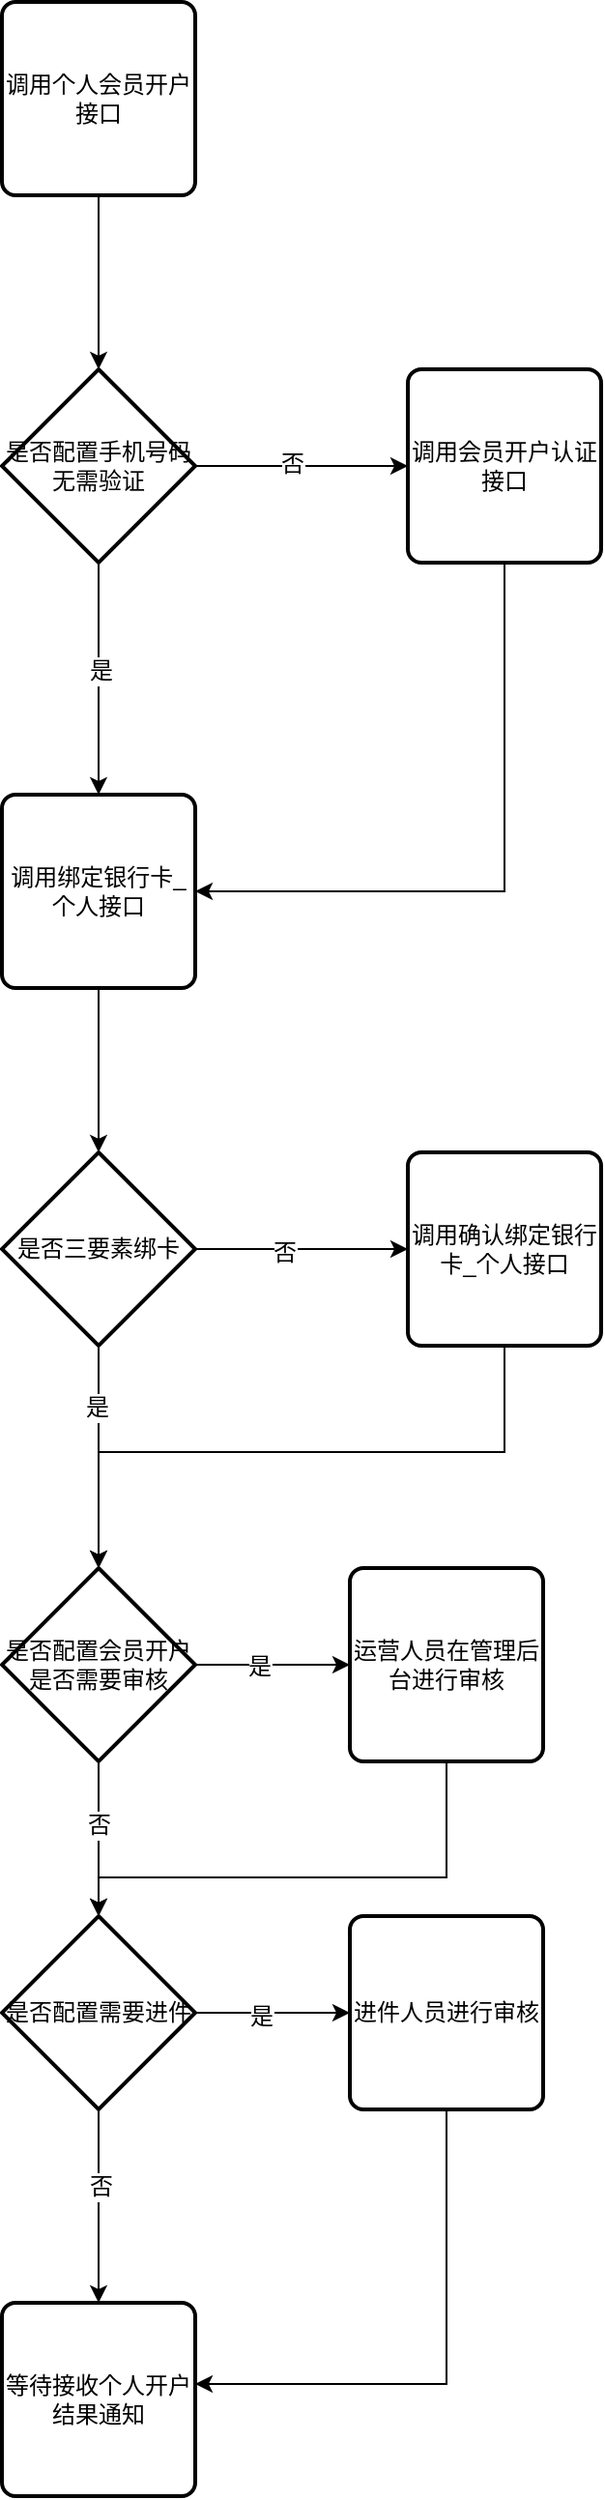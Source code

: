 <mxfile version="12.1.8" type="github" pages="3">
  <diagram id="_RE_5iFHfkcYcvLPGnha" name="个人会员">
    <mxGraphModel dx="1172" dy="600" grid="1" gridSize="10" guides="1" tooltips="1" connect="1" arrows="1" fold="1" page="1" pageScale="1" pageWidth="827" pageHeight="1169" math="0" shadow="0">
      <root>
        <mxCell id="0"/>
        <mxCell id="1" parent="0"/>
        <mxCell id="LwwBDkgkIhJa3WMhhJVJ-3" style="edgeStyle=orthogonalEdgeStyle;rounded=0;orthogonalLoop=1;jettySize=auto;html=1;entryX=0.5;entryY=0;entryDx=0;entryDy=0;entryPerimeter=0;" parent="1" source="LwwBDkgkIhJa3WMhhJVJ-1" target="LwwBDkgkIhJa3WMhhJVJ-2" edge="1">
          <mxGeometry relative="1" as="geometry"/>
        </mxCell>
        <mxCell id="LwwBDkgkIhJa3WMhhJVJ-1" value="调用个人会员开户接口" style="rounded=1;whiteSpace=wrap;html=1;absoluteArcSize=1;arcSize=14;strokeWidth=2;" parent="1" vertex="1">
          <mxGeometry x="260" y="40" width="100" height="100" as="geometry"/>
        </mxCell>
        <mxCell id="LwwBDkgkIhJa3WMhhJVJ-5" style="edgeStyle=orthogonalEdgeStyle;rounded=0;orthogonalLoop=1;jettySize=auto;html=1;entryX=0;entryY=0.5;entryDx=0;entryDy=0;" parent="1" source="LwwBDkgkIhJa3WMhhJVJ-2" target="LwwBDkgkIhJa3WMhhJVJ-4" edge="1">
          <mxGeometry relative="1" as="geometry"/>
        </mxCell>
        <mxCell id="LwwBDkgkIhJa3WMhhJVJ-23" value="否" style="text;html=1;resizable=0;points=[];align=center;verticalAlign=middle;labelBackgroundColor=#ffffff;" parent="LwwBDkgkIhJa3WMhhJVJ-5" vertex="1" connectable="0">
          <mxGeometry x="-0.091" y="1" relative="1" as="geometry">
            <mxPoint as="offset"/>
          </mxGeometry>
        </mxCell>
        <mxCell id="LwwBDkgkIhJa3WMhhJVJ-7" style="edgeStyle=orthogonalEdgeStyle;rounded=0;orthogonalLoop=1;jettySize=auto;html=1;" parent="1" source="LwwBDkgkIhJa3WMhhJVJ-2" target="LwwBDkgkIhJa3WMhhJVJ-6" edge="1">
          <mxGeometry relative="1" as="geometry"/>
        </mxCell>
        <mxCell id="LwwBDkgkIhJa3WMhhJVJ-24" value="是" style="text;html=1;resizable=0;points=[];align=center;verticalAlign=middle;labelBackgroundColor=#ffffff;" parent="LwwBDkgkIhJa3WMhhJVJ-7" vertex="1" connectable="0">
          <mxGeometry x="-0.067" y="1" relative="1" as="geometry">
            <mxPoint as="offset"/>
          </mxGeometry>
        </mxCell>
        <mxCell id="LwwBDkgkIhJa3WMhhJVJ-2" value="是否配置手机号码无需验证" style="strokeWidth=2;html=1;shape=mxgraph.flowchart.decision;whiteSpace=wrap;" parent="1" vertex="1">
          <mxGeometry x="260" y="230" width="100" height="100" as="geometry"/>
        </mxCell>
        <mxCell id="LwwBDkgkIhJa3WMhhJVJ-11" style="edgeStyle=orthogonalEdgeStyle;rounded=0;orthogonalLoop=1;jettySize=auto;html=1;entryX=1;entryY=0.5;entryDx=0;entryDy=0;" parent="1" source="LwwBDkgkIhJa3WMhhJVJ-4" target="LwwBDkgkIhJa3WMhhJVJ-6" edge="1">
          <mxGeometry relative="1" as="geometry">
            <Array as="points">
              <mxPoint x="520" y="500"/>
            </Array>
          </mxGeometry>
        </mxCell>
        <mxCell id="LwwBDkgkIhJa3WMhhJVJ-4" value="调用会员开户认证接口" style="rounded=1;whiteSpace=wrap;html=1;absoluteArcSize=1;arcSize=14;strokeWidth=2;" parent="1" vertex="1">
          <mxGeometry x="470" y="230" width="100" height="100" as="geometry"/>
        </mxCell>
        <mxCell id="iAgpnSeQ38nsZxshlyUb-2" style="edgeStyle=orthogonalEdgeStyle;rounded=0;orthogonalLoop=1;jettySize=auto;html=1;entryX=0.5;entryY=0;entryDx=0;entryDy=0;entryPerimeter=0;" edge="1" parent="1" source="LwwBDkgkIhJa3WMhhJVJ-6" target="iAgpnSeQ38nsZxshlyUb-1">
          <mxGeometry relative="1" as="geometry"/>
        </mxCell>
        <mxCell id="LwwBDkgkIhJa3WMhhJVJ-6" value="调用绑定银行卡_个人接口" style="rounded=1;whiteSpace=wrap;html=1;absoluteArcSize=1;arcSize=14;strokeWidth=2;" parent="1" vertex="1">
          <mxGeometry x="260" y="450" width="100" height="100" as="geometry"/>
        </mxCell>
        <mxCell id="LwwBDkgkIhJa3WMhhJVJ-12" style="edgeStyle=orthogonalEdgeStyle;rounded=0;orthogonalLoop=1;jettySize=auto;html=1;" parent="1" source="LwwBDkgkIhJa3WMhhJVJ-8" target="LwwBDkgkIhJa3WMhhJVJ-10" edge="1">
          <mxGeometry relative="1" as="geometry">
            <Array as="points">
              <mxPoint x="520" y="790"/>
              <mxPoint x="310" y="790"/>
            </Array>
          </mxGeometry>
        </mxCell>
        <mxCell id="LwwBDkgkIhJa3WMhhJVJ-8" value="调用确认绑定银行卡_个人接口" style="rounded=1;whiteSpace=wrap;html=1;absoluteArcSize=1;arcSize=14;strokeWidth=2;" parent="1" vertex="1">
          <mxGeometry x="470" y="635" width="100" height="100" as="geometry"/>
        </mxCell>
        <mxCell id="LwwBDkgkIhJa3WMhhJVJ-14" value="" style="edgeStyle=orthogonalEdgeStyle;rounded=0;orthogonalLoop=1;jettySize=auto;html=1;" parent="1" source="LwwBDkgkIhJa3WMhhJVJ-10" edge="1">
          <mxGeometry relative="1" as="geometry">
            <mxPoint x="440" y="900" as="targetPoint"/>
          </mxGeometry>
        </mxCell>
        <mxCell id="LwwBDkgkIhJa3WMhhJVJ-16" value="是" style="text;html=1;resizable=0;points=[];align=center;verticalAlign=middle;labelBackgroundColor=#ffffff;" parent="LwwBDkgkIhJa3WMhhJVJ-14" vertex="1" connectable="0">
          <mxGeometry x="-0.175" y="-1" relative="1" as="geometry">
            <mxPoint as="offset"/>
          </mxGeometry>
        </mxCell>
        <mxCell id="Qdpe9cmsCWd7SJbPGSpJ-2" value="" style="edgeStyle=orthogonalEdgeStyle;rounded=0;orthogonalLoop=1;jettySize=auto;html=1;" edge="1" parent="1" source="LwwBDkgkIhJa3WMhhJVJ-10" target="Qdpe9cmsCWd7SJbPGSpJ-1">
          <mxGeometry relative="1" as="geometry"/>
        </mxCell>
        <mxCell id="Qdpe9cmsCWd7SJbPGSpJ-6" value="否" style="text;html=1;resizable=0;points=[];align=center;verticalAlign=middle;labelBackgroundColor=#ffffff;" vertex="1" connectable="0" parent="Qdpe9cmsCWd7SJbPGSpJ-2">
          <mxGeometry x="-0.175" relative="1" as="geometry">
            <mxPoint as="offset"/>
          </mxGeometry>
        </mxCell>
        <mxCell id="LwwBDkgkIhJa3WMhhJVJ-10" value="是否配置会员开户是否需要审核" style="strokeWidth=2;html=1;shape=mxgraph.flowchart.decision;whiteSpace=wrap;" parent="1" vertex="1">
          <mxGeometry x="260" y="850" width="100" height="100" as="geometry"/>
        </mxCell>
        <mxCell id="Qdpe9cmsCWd7SJbPGSpJ-4" style="edgeStyle=orthogonalEdgeStyle;rounded=0;orthogonalLoop=1;jettySize=auto;html=1;" edge="1" parent="1" source="Qdpe9cmsCWd7SJbPGSpJ-1" target="Qdpe9cmsCWd7SJbPGSpJ-3">
          <mxGeometry relative="1" as="geometry"/>
        </mxCell>
        <mxCell id="Qdpe9cmsCWd7SJbPGSpJ-5" value="是" style="text;html=1;resizable=0;points=[];align=center;verticalAlign=middle;labelBackgroundColor=#ffffff;" vertex="1" connectable="0" parent="Qdpe9cmsCWd7SJbPGSpJ-4">
          <mxGeometry x="-0.15" y="-2" relative="1" as="geometry">
            <mxPoint as="offset"/>
          </mxGeometry>
        </mxCell>
        <mxCell id="Qdpe9cmsCWd7SJbPGSpJ-8" style="edgeStyle=orthogonalEdgeStyle;rounded=0;orthogonalLoop=1;jettySize=auto;html=1;entryX=0.5;entryY=0;entryDx=0;entryDy=0;" edge="1" parent="1" source="Qdpe9cmsCWd7SJbPGSpJ-1" target="LwwBDkgkIhJa3WMhhJVJ-19">
          <mxGeometry relative="1" as="geometry"/>
        </mxCell>
        <mxCell id="Qdpe9cmsCWd7SJbPGSpJ-9" value="否" style="text;html=1;resizable=0;points=[];align=center;verticalAlign=middle;labelBackgroundColor=#ffffff;" vertex="1" connectable="0" parent="Qdpe9cmsCWd7SJbPGSpJ-8">
          <mxGeometry x="-0.2" y="1" relative="1" as="geometry">
            <mxPoint as="offset"/>
          </mxGeometry>
        </mxCell>
        <mxCell id="Qdpe9cmsCWd7SJbPGSpJ-1" value="是否配置需要进件" style="strokeWidth=2;html=1;shape=mxgraph.flowchart.decision;whiteSpace=wrap;" vertex="1" parent="1">
          <mxGeometry x="260" y="1030" width="100" height="100" as="geometry"/>
        </mxCell>
        <mxCell id="Qdpe9cmsCWd7SJbPGSpJ-7" style="edgeStyle=orthogonalEdgeStyle;rounded=0;orthogonalLoop=1;jettySize=auto;html=1;entryX=0.5;entryY=0;entryDx=0;entryDy=0;entryPerimeter=0;" edge="1" parent="1" source="LwwBDkgkIhJa3WMhhJVJ-15" target="Qdpe9cmsCWd7SJbPGSpJ-1">
          <mxGeometry relative="1" as="geometry">
            <Array as="points">
              <mxPoint x="490" y="1010"/>
              <mxPoint x="310" y="1010"/>
            </Array>
          </mxGeometry>
        </mxCell>
        <mxCell id="LwwBDkgkIhJa3WMhhJVJ-15" value="运营人员在管理后台进行审核" style="rounded=1;whiteSpace=wrap;html=1;absoluteArcSize=1;arcSize=14;strokeWidth=2;" parent="1" vertex="1">
          <mxGeometry x="440" y="850" width="100" height="100" as="geometry"/>
        </mxCell>
        <mxCell id="LwwBDkgkIhJa3WMhhJVJ-19" value="等待接收个人开户结果通知" style="rounded=1;whiteSpace=wrap;html=1;absoluteArcSize=1;arcSize=14;strokeWidth=2;" parent="1" vertex="1">
          <mxGeometry x="260" y="1230" width="100" height="100" as="geometry"/>
        </mxCell>
        <mxCell id="Qdpe9cmsCWd7SJbPGSpJ-10" style="edgeStyle=orthogonalEdgeStyle;rounded=0;orthogonalLoop=1;jettySize=auto;html=1;entryX=1;entryY=0.42;entryDx=0;entryDy=0;entryPerimeter=0;" edge="1" parent="1" source="Qdpe9cmsCWd7SJbPGSpJ-3" target="LwwBDkgkIhJa3WMhhJVJ-19">
          <mxGeometry relative="1" as="geometry">
            <Array as="points">
              <mxPoint x="490" y="1272"/>
            </Array>
          </mxGeometry>
        </mxCell>
        <mxCell id="Qdpe9cmsCWd7SJbPGSpJ-3" value="进件人员进行审核" style="rounded=1;whiteSpace=wrap;html=1;absoluteArcSize=1;arcSize=14;strokeWidth=2;" vertex="1" parent="1">
          <mxGeometry x="440" y="1030" width="100" height="100" as="geometry"/>
        </mxCell>
        <mxCell id="iAgpnSeQ38nsZxshlyUb-3" style="edgeStyle=orthogonalEdgeStyle;rounded=0;orthogonalLoop=1;jettySize=auto;html=1;entryX=0;entryY=0.5;entryDx=0;entryDy=0;" edge="1" parent="1" source="iAgpnSeQ38nsZxshlyUb-1" target="LwwBDkgkIhJa3WMhhJVJ-8">
          <mxGeometry relative="1" as="geometry"/>
        </mxCell>
        <mxCell id="iAgpnSeQ38nsZxshlyUb-4" value="否" style="text;html=1;resizable=0;points=[];align=center;verticalAlign=middle;labelBackgroundColor=#ffffff;" vertex="1" connectable="0" parent="iAgpnSeQ38nsZxshlyUb-3">
          <mxGeometry x="-0.164" y="-2" relative="1" as="geometry">
            <mxPoint as="offset"/>
          </mxGeometry>
        </mxCell>
        <mxCell id="iAgpnSeQ38nsZxshlyUb-5" style="edgeStyle=orthogonalEdgeStyle;rounded=0;orthogonalLoop=1;jettySize=auto;html=1;entryX=0.5;entryY=0;entryDx=0;entryDy=0;entryPerimeter=0;" edge="1" parent="1" source="iAgpnSeQ38nsZxshlyUb-1" target="LwwBDkgkIhJa3WMhhJVJ-10">
          <mxGeometry relative="1" as="geometry"/>
        </mxCell>
        <mxCell id="iAgpnSeQ38nsZxshlyUb-6" value="是" style="text;html=1;resizable=0;points=[];align=center;verticalAlign=middle;labelBackgroundColor=#ffffff;" vertex="1" connectable="0" parent="iAgpnSeQ38nsZxshlyUb-5">
          <mxGeometry x="-0.444" y="-1" relative="1" as="geometry">
            <mxPoint as="offset"/>
          </mxGeometry>
        </mxCell>
        <mxCell id="iAgpnSeQ38nsZxshlyUb-1" value="是否三要素绑卡" style="strokeWidth=2;html=1;shape=mxgraph.flowchart.decision;whiteSpace=wrap;" vertex="1" parent="1">
          <mxGeometry x="260" y="635" width="100" height="100" as="geometry"/>
        </mxCell>
      </root>
    </mxGraphModel>
  </diagram>
  <diagram id="afDi7HYOYn75Juvx1Z-a" name="企业会员">
    <mxGraphModel dx="1172" dy="1769" grid="1" gridSize="10" guides="1" tooltips="1" connect="1" arrows="1" fold="1" page="1" pageScale="1" pageWidth="827" pageHeight="1169" math="0" shadow="0">
      <root>
        <mxCell id="NxBSOYPzbR3oFhZ4Jm8O-0"/>
        <mxCell id="NxBSOYPzbR3oFhZ4Jm8O-1" parent="NxBSOYPzbR3oFhZ4Jm8O-0"/>
        <mxCell id="NxBSOYPzbR3oFhZ4Jm8O-2" style="edgeStyle=orthogonalEdgeStyle;rounded=0;orthogonalLoop=1;jettySize=auto;html=1;entryX=0.5;entryY=0;entryDx=0;entryDy=0;entryPerimeter=0;" parent="NxBSOYPzbR3oFhZ4Jm8O-1" source="NxBSOYPzbR3oFhZ4Jm8O-3" target="NxBSOYPzbR3oFhZ4Jm8O-8" edge="1">
          <mxGeometry relative="1" as="geometry"/>
        </mxCell>
        <mxCell id="NxBSOYPzbR3oFhZ4Jm8O-3" value="调用企业会员开户接口" style="rounded=1;whiteSpace=wrap;html=1;absoluteArcSize=1;arcSize=14;strokeWidth=2;" parent="NxBSOYPzbR3oFhZ4Jm8O-1" vertex="1">
          <mxGeometry x="300" y="-100" width="100" height="100" as="geometry"/>
        </mxCell>
        <mxCell id="NxBSOYPzbR3oFhZ4Jm8O-4" style="edgeStyle=orthogonalEdgeStyle;rounded=0;orthogonalLoop=1;jettySize=auto;html=1;entryX=0;entryY=0.5;entryDx=0;entryDy=0;" parent="NxBSOYPzbR3oFhZ4Jm8O-1" source="NxBSOYPzbR3oFhZ4Jm8O-8" target="NxBSOYPzbR3oFhZ4Jm8O-10" edge="1">
          <mxGeometry relative="1" as="geometry"/>
        </mxCell>
        <mxCell id="NxBSOYPzbR3oFhZ4Jm8O-5" value="否" style="text;html=1;resizable=0;points=[];align=center;verticalAlign=middle;labelBackgroundColor=#ffffff;" parent="NxBSOYPzbR3oFhZ4Jm8O-4" vertex="1" connectable="0">
          <mxGeometry x="-0.091" y="1" relative="1" as="geometry">
            <mxPoint as="offset"/>
          </mxGeometry>
        </mxCell>
        <mxCell id="NxBSOYPzbR3oFhZ4Jm8O-25" value="" style="edgeStyle=orthogonalEdgeStyle;rounded=0;orthogonalLoop=1;jettySize=auto;html=1;" parent="NxBSOYPzbR3oFhZ4Jm8O-1" source="NxBSOYPzbR3oFhZ4Jm8O-8" target="NxBSOYPzbR3oFhZ4Jm8O-24" edge="1">
          <mxGeometry relative="1" as="geometry"/>
        </mxCell>
        <mxCell id="NxBSOYPzbR3oFhZ4Jm8O-27" value="是" style="text;html=1;resizable=0;points=[];align=center;verticalAlign=middle;labelBackgroundColor=#ffffff;" parent="NxBSOYPzbR3oFhZ4Jm8O-25" vertex="1" connectable="0">
          <mxGeometry x="-0.25" y="1" relative="1" as="geometry">
            <mxPoint as="offset"/>
          </mxGeometry>
        </mxCell>
        <mxCell id="NxBSOYPzbR3oFhZ4Jm8O-8" value="是否配置手机号码无需验证" style="strokeWidth=2;html=1;shape=mxgraph.flowchart.decision;whiteSpace=wrap;" parent="NxBSOYPzbR3oFhZ4Jm8O-1" vertex="1">
          <mxGeometry x="300" y="90" width="100" height="100" as="geometry"/>
        </mxCell>
        <mxCell id="NxBSOYPzbR3oFhZ4Jm8O-26" style="edgeStyle=orthogonalEdgeStyle;rounded=0;orthogonalLoop=1;jettySize=auto;html=1;" parent="NxBSOYPzbR3oFhZ4Jm8O-1" source="NxBSOYPzbR3oFhZ4Jm8O-24" target="NxBSOYPzbR3oFhZ4Jm8O-12" edge="1">
          <mxGeometry relative="1" as="geometry"/>
        </mxCell>
        <mxCell id="NxBSOYPzbR3oFhZ4Jm8O-31" value="否" style="text;html=1;resizable=0;points=[];align=center;verticalAlign=middle;labelBackgroundColor=#ffffff;" parent="NxBSOYPzbR3oFhZ4Jm8O-26" vertex="1" connectable="0">
          <mxGeometry x="-0.04" y="1" relative="1" as="geometry">
            <mxPoint as="offset"/>
          </mxGeometry>
        </mxCell>
        <mxCell id="NxBSOYPzbR3oFhZ4Jm8O-29" style="edgeStyle=orthogonalEdgeStyle;rounded=0;orthogonalLoop=1;jettySize=auto;html=1;entryX=0;entryY=0.5;entryDx=0;entryDy=0;" parent="NxBSOYPzbR3oFhZ4Jm8O-1" source="NxBSOYPzbR3oFhZ4Jm8O-24" target="NxBSOYPzbR3oFhZ4Jm8O-28" edge="1">
          <mxGeometry relative="1" as="geometry"/>
        </mxCell>
        <mxCell id="NxBSOYPzbR3oFhZ4Jm8O-30" value="是" style="text;html=1;resizable=0;points=[];align=center;verticalAlign=middle;labelBackgroundColor=#ffffff;" parent="NxBSOYPzbR3oFhZ4Jm8O-29" vertex="1" connectable="0">
          <mxGeometry x="-0.02" y="1" relative="1" as="geometry">
            <mxPoint as="offset"/>
          </mxGeometry>
        </mxCell>
        <mxCell id="NxBSOYPzbR3oFhZ4Jm8O-24" value="是否是对公绑卡" style="strokeWidth=2;html=1;shape=mxgraph.flowchart.decision;whiteSpace=wrap;" parent="NxBSOYPzbR3oFhZ4Jm8O-1" vertex="1">
          <mxGeometry x="300" y="270" width="100" height="100" as="geometry"/>
        </mxCell>
        <mxCell id="NxBSOYPzbR3oFhZ4Jm8O-9" style="edgeStyle=orthogonalEdgeStyle;rounded=0;orthogonalLoop=1;jettySize=auto;html=1;" parent="NxBSOYPzbR3oFhZ4Jm8O-1" source="NxBSOYPzbR3oFhZ4Jm8O-10" edge="1">
          <mxGeometry relative="1" as="geometry">
            <Array as="points">
              <mxPoint x="560" y="250"/>
              <mxPoint x="350" y="250"/>
            </Array>
            <mxPoint x="350" y="250" as="targetPoint"/>
          </mxGeometry>
        </mxCell>
        <mxCell id="NxBSOYPzbR3oFhZ4Jm8O-10" value="调用会员开户认证接口" style="rounded=1;whiteSpace=wrap;html=1;absoluteArcSize=1;arcSize=14;strokeWidth=2;" parent="NxBSOYPzbR3oFhZ4Jm8O-1" vertex="1">
          <mxGeometry x="510" y="90" width="100" height="100" as="geometry"/>
        </mxCell>
        <mxCell id="NxBSOYPzbR3oFhZ4Jm8O-11" style="edgeStyle=orthogonalEdgeStyle;rounded=0;orthogonalLoop=1;jettySize=auto;html=1;entryX=0.5;entryY=0;entryDx=0;entryDy=0;" parent="NxBSOYPzbR3oFhZ4Jm8O-1" source="NxBSOYPzbR3oFhZ4Jm8O-12" target="NxBSOYPzbR3oFhZ4Jm8O-14" edge="1">
          <mxGeometry relative="1" as="geometry"/>
        </mxCell>
        <mxCell id="NxBSOYPzbR3oFhZ4Jm8O-12" value="调用绑定银行卡_个人接口" style="rounded=1;whiteSpace=wrap;html=1;absoluteArcSize=1;arcSize=14;strokeWidth=2;" parent="NxBSOYPzbR3oFhZ4Jm8O-1" vertex="1">
          <mxGeometry x="100" y="270" width="100" height="100" as="geometry"/>
        </mxCell>
        <mxCell id="NxBSOYPzbR3oFhZ4Jm8O-13" style="edgeStyle=orthogonalEdgeStyle;rounded=0;orthogonalLoop=1;jettySize=auto;html=1;" parent="NxBSOYPzbR3oFhZ4Jm8O-1" source="NxBSOYPzbR3oFhZ4Jm8O-14" target="NxBSOYPzbR3oFhZ4Jm8O-19" edge="1">
          <mxGeometry relative="1" as="geometry"/>
        </mxCell>
        <mxCell id="NxBSOYPzbR3oFhZ4Jm8O-14" value="调用确认绑定银行卡_个人接口" style="rounded=1;whiteSpace=wrap;html=1;absoluteArcSize=1;arcSize=14;strokeWidth=2;" parent="NxBSOYPzbR3oFhZ4Jm8O-1" vertex="1">
          <mxGeometry x="100" y="490" width="100" height="100" as="geometry"/>
        </mxCell>
        <mxCell id="NxBSOYPzbR3oFhZ4Jm8O-15" value="" style="edgeStyle=orthogonalEdgeStyle;rounded=0;orthogonalLoop=1;jettySize=auto;html=1;" parent="NxBSOYPzbR3oFhZ4Jm8O-1" source="NxBSOYPzbR3oFhZ4Jm8O-19" edge="1">
          <mxGeometry relative="1" as="geometry">
            <mxPoint x="470" y="650" as="targetPoint"/>
          </mxGeometry>
        </mxCell>
        <mxCell id="NxBSOYPzbR3oFhZ4Jm8O-16" value="是" style="text;html=1;resizable=0;points=[];align=center;verticalAlign=middle;labelBackgroundColor=#ffffff;" parent="NxBSOYPzbR3oFhZ4Jm8O-15" vertex="1" connectable="0">
          <mxGeometry x="-0.175" y="-1" relative="1" as="geometry">
            <mxPoint as="offset"/>
          </mxGeometry>
        </mxCell>
        <mxCell id="NxBSOYPzbR3oFhZ4Jm8O-17" style="edgeStyle=orthogonalEdgeStyle;rounded=0;orthogonalLoop=1;jettySize=auto;html=1;" parent="NxBSOYPzbR3oFhZ4Jm8O-1" source="NxBSOYPzbR3oFhZ4Jm8O-19" target="NxBSOYPzbR3oFhZ4Jm8O-22" edge="1">
          <mxGeometry relative="1" as="geometry"/>
        </mxCell>
        <mxCell id="NxBSOYPzbR3oFhZ4Jm8O-18" value="否" style="text;html=1;resizable=0;points=[];align=center;verticalAlign=middle;labelBackgroundColor=#ffffff;" parent="NxBSOYPzbR3oFhZ4Jm8O-17" vertex="1" connectable="0">
          <mxGeometry x="-0.151" y="1" relative="1" as="geometry">
            <mxPoint as="offset"/>
          </mxGeometry>
        </mxCell>
        <mxCell id="NxBSOYPzbR3oFhZ4Jm8O-19" value="是否配置会员开户是否需要审核" style="strokeWidth=2;html=1;shape=mxgraph.flowchart.decision;whiteSpace=wrap;" parent="NxBSOYPzbR3oFhZ4Jm8O-1" vertex="1">
          <mxGeometry x="290" y="600" width="100" height="100" as="geometry"/>
        </mxCell>
        <mxCell id="NxBSOYPzbR3oFhZ4Jm8O-20" style="edgeStyle=orthogonalEdgeStyle;rounded=0;orthogonalLoop=1;jettySize=auto;html=1;entryX=1;entryY=0.5;entryDx=0;entryDy=0;" parent="NxBSOYPzbR3oFhZ4Jm8O-1" source="NxBSOYPzbR3oFhZ4Jm8O-21" target="NxBSOYPzbR3oFhZ4Jm8O-22" edge="1">
          <mxGeometry relative="1" as="geometry">
            <Array as="points">
              <mxPoint x="520" y="849"/>
            </Array>
          </mxGeometry>
        </mxCell>
        <mxCell id="NxBSOYPzbR3oFhZ4Jm8O-21" value="运营人员在管理后台进行审核" style="rounded=1;whiteSpace=wrap;html=1;absoluteArcSize=1;arcSize=14;strokeWidth=2;" parent="NxBSOYPzbR3oFhZ4Jm8O-1" vertex="1">
          <mxGeometry x="470" y="600" width="100" height="100" as="geometry"/>
        </mxCell>
        <mxCell id="NxBSOYPzbR3oFhZ4Jm8O-22" value="等待接收企业开户结果通知" style="rounded=1;whiteSpace=wrap;html=1;absoluteArcSize=1;arcSize=14;strokeWidth=2;" parent="NxBSOYPzbR3oFhZ4Jm8O-1" vertex="1">
          <mxGeometry x="290" y="799" width="100" height="100" as="geometry"/>
        </mxCell>
        <mxCell id="NxBSOYPzbR3oFhZ4Jm8O-33" value="" style="edgeStyle=orthogonalEdgeStyle;rounded=0;orthogonalLoop=1;jettySize=auto;html=1;entryX=0.5;entryY=0;entryDx=0;entryDy=0;entryPerimeter=0;" parent="NxBSOYPzbR3oFhZ4Jm8O-1" source="NxBSOYPzbR3oFhZ4Jm8O-28" target="NxBSOYPzbR3oFhZ4Jm8O-19" edge="1">
          <mxGeometry relative="1" as="geometry">
            <mxPoint x="550" y="450" as="targetPoint"/>
            <Array as="points">
              <mxPoint x="550" y="540"/>
              <mxPoint x="340" y="540"/>
            </Array>
          </mxGeometry>
        </mxCell>
        <mxCell id="NxBSOYPzbR3oFhZ4Jm8O-28" value="调用首笔支付认证_企业接口" style="rounded=1;whiteSpace=wrap;html=1;absoluteArcSize=1;arcSize=14;strokeWidth=2;" parent="NxBSOYPzbR3oFhZ4Jm8O-1" vertex="1">
          <mxGeometry x="500" y="270" width="100" height="100" as="geometry"/>
        </mxCell>
      </root>
    </mxGraphModel>
  </diagram>
  <diagram id="jgGajqSOHff6ggjkDKV2" name="个体工商户">
    <mxGraphModel dx="1172" dy="600" grid="1" gridSize="10" guides="1" tooltips="1" connect="1" arrows="1" fold="1" page="1" pageScale="1" pageWidth="827" pageHeight="1169" math="0" shadow="0">
      <root>
        <mxCell id="SpXOcvaZbP8VH0NsQFtL-0"/>
        <mxCell id="SpXOcvaZbP8VH0NsQFtL-1" parent="SpXOcvaZbP8VH0NsQFtL-0"/>
        <mxCell id="SpXOcvaZbP8VH0NsQFtL-2" style="edgeStyle=orthogonalEdgeStyle;rounded=0;orthogonalLoop=1;jettySize=auto;html=1;entryX=0.5;entryY=0;entryDx=0;entryDy=0;entryPerimeter=0;" edge="1" parent="SpXOcvaZbP8VH0NsQFtL-1" source="SpXOcvaZbP8VH0NsQFtL-3" target="SpXOcvaZbP8VH0NsQFtL-8">
          <mxGeometry relative="1" as="geometry"/>
        </mxCell>
        <mxCell id="SpXOcvaZbP8VH0NsQFtL-3" value="调用个体工商户会员开户接口" style="rounded=1;whiteSpace=wrap;html=1;absoluteArcSize=1;arcSize=14;strokeWidth=2;" vertex="1" parent="SpXOcvaZbP8VH0NsQFtL-1">
          <mxGeometry x="345" y="20" width="100" height="100" as="geometry"/>
        </mxCell>
        <mxCell id="SpXOcvaZbP8VH0NsQFtL-4" style="edgeStyle=orthogonalEdgeStyle;rounded=0;orthogonalLoop=1;jettySize=auto;html=1;entryX=0;entryY=0.5;entryDx=0;entryDy=0;" edge="1" parent="SpXOcvaZbP8VH0NsQFtL-1" source="SpXOcvaZbP8VH0NsQFtL-8" target="SpXOcvaZbP8VH0NsQFtL-15">
          <mxGeometry relative="1" as="geometry"/>
        </mxCell>
        <mxCell id="SpXOcvaZbP8VH0NsQFtL-5" value="否" style="text;html=1;resizable=0;points=[];align=center;verticalAlign=middle;labelBackgroundColor=#ffffff;" vertex="1" connectable="0" parent="SpXOcvaZbP8VH0NsQFtL-4">
          <mxGeometry x="-0.091" y="1" relative="1" as="geometry">
            <mxPoint as="offset"/>
          </mxGeometry>
        </mxCell>
        <mxCell id="SpXOcvaZbP8VH0NsQFtL-6" value="" style="edgeStyle=orthogonalEdgeStyle;rounded=0;orthogonalLoop=1;jettySize=auto;html=1;" edge="1" parent="SpXOcvaZbP8VH0NsQFtL-1" source="SpXOcvaZbP8VH0NsQFtL-8" target="SpXOcvaZbP8VH0NsQFtL-13">
          <mxGeometry relative="1" as="geometry"/>
        </mxCell>
        <mxCell id="SpXOcvaZbP8VH0NsQFtL-7" value="是" style="text;html=1;resizable=0;points=[];align=center;verticalAlign=middle;labelBackgroundColor=#ffffff;" vertex="1" connectable="0" parent="SpXOcvaZbP8VH0NsQFtL-6">
          <mxGeometry x="-0.25" y="1" relative="1" as="geometry">
            <mxPoint as="offset"/>
          </mxGeometry>
        </mxCell>
        <mxCell id="SpXOcvaZbP8VH0NsQFtL-8" value="是否配置手机号码无需验证" style="strokeWidth=2;html=1;shape=mxgraph.flowchart.decision;whiteSpace=wrap;" vertex="1" parent="SpXOcvaZbP8VH0NsQFtL-1">
          <mxGeometry x="345" y="210" width="100" height="100" as="geometry"/>
        </mxCell>
        <mxCell id="SpXOcvaZbP8VH0NsQFtL-9" style="edgeStyle=orthogonalEdgeStyle;rounded=0;orthogonalLoop=1;jettySize=auto;html=1;" edge="1" parent="SpXOcvaZbP8VH0NsQFtL-1" source="SpXOcvaZbP8VH0NsQFtL-13" target="SpXOcvaZbP8VH0NsQFtL-17">
          <mxGeometry relative="1" as="geometry"/>
        </mxCell>
        <mxCell id="SpXOcvaZbP8VH0NsQFtL-10" value="否" style="text;html=1;resizable=0;points=[];align=center;verticalAlign=middle;labelBackgroundColor=#ffffff;" vertex="1" connectable="0" parent="SpXOcvaZbP8VH0NsQFtL-9">
          <mxGeometry x="-0.04" y="1" relative="1" as="geometry">
            <mxPoint as="offset"/>
          </mxGeometry>
        </mxCell>
        <mxCell id="SpXOcvaZbP8VH0NsQFtL-11" style="edgeStyle=orthogonalEdgeStyle;rounded=0;orthogonalLoop=1;jettySize=auto;html=1;entryX=0.5;entryY=0;entryDx=0;entryDy=0;" edge="1" parent="SpXOcvaZbP8VH0NsQFtL-1" source="SpXOcvaZbP8VH0NsQFtL-13" target="SpXOcvaZbP8VH0NsQFtL-29">
          <mxGeometry relative="1" as="geometry"/>
        </mxCell>
        <mxCell id="SpXOcvaZbP8VH0NsQFtL-12" value="是" style="text;html=1;resizable=0;points=[];align=center;verticalAlign=middle;labelBackgroundColor=#ffffff;" vertex="1" connectable="0" parent="SpXOcvaZbP8VH0NsQFtL-11">
          <mxGeometry x="-0.02" y="1" relative="1" as="geometry">
            <mxPoint as="offset"/>
          </mxGeometry>
        </mxCell>
        <mxCell id="SpXOcvaZbP8VH0NsQFtL-13" value="是否是对公绑卡" style="strokeWidth=2;html=1;shape=mxgraph.flowchart.decision;whiteSpace=wrap;" vertex="1" parent="SpXOcvaZbP8VH0NsQFtL-1">
          <mxGeometry x="345" y="390" width="100" height="100" as="geometry"/>
        </mxCell>
        <mxCell id="SpXOcvaZbP8VH0NsQFtL-14" style="edgeStyle=orthogonalEdgeStyle;rounded=0;orthogonalLoop=1;jettySize=auto;html=1;" edge="1" parent="SpXOcvaZbP8VH0NsQFtL-1" source="SpXOcvaZbP8VH0NsQFtL-15">
          <mxGeometry relative="1" as="geometry">
            <Array as="points">
              <mxPoint x="605" y="370"/>
              <mxPoint x="395" y="370"/>
            </Array>
            <mxPoint x="395" y="370" as="targetPoint"/>
          </mxGeometry>
        </mxCell>
        <mxCell id="SpXOcvaZbP8VH0NsQFtL-15" value="调用会员开户认证接口" style="rounded=1;whiteSpace=wrap;html=1;absoluteArcSize=1;arcSize=14;strokeWidth=2;" vertex="1" parent="SpXOcvaZbP8VH0NsQFtL-1">
          <mxGeometry x="555" y="210" width="100" height="100" as="geometry"/>
        </mxCell>
        <mxCell id="SpXOcvaZbP8VH0NsQFtL-16" style="edgeStyle=orthogonalEdgeStyle;rounded=0;orthogonalLoop=1;jettySize=auto;html=1;entryX=0.5;entryY=0;entryDx=0;entryDy=0;" edge="1" parent="SpXOcvaZbP8VH0NsQFtL-1" source="SpXOcvaZbP8VH0NsQFtL-17" target="SpXOcvaZbP8VH0NsQFtL-19">
          <mxGeometry relative="1" as="geometry"/>
        </mxCell>
        <mxCell id="SpXOcvaZbP8VH0NsQFtL-17" value="调用绑定银行卡_个人接口" style="rounded=1;whiteSpace=wrap;html=1;absoluteArcSize=1;arcSize=14;strokeWidth=2;" vertex="1" parent="SpXOcvaZbP8VH0NsQFtL-1">
          <mxGeometry x="145" y="390" width="100" height="100" as="geometry"/>
        </mxCell>
        <mxCell id="SpXOcvaZbP8VH0NsQFtL-18" style="edgeStyle=orthogonalEdgeStyle;rounded=0;orthogonalLoop=1;jettySize=auto;html=1;" edge="1" parent="SpXOcvaZbP8VH0NsQFtL-1" source="SpXOcvaZbP8VH0NsQFtL-19" target="SpXOcvaZbP8VH0NsQFtL-24">
          <mxGeometry relative="1" as="geometry"/>
        </mxCell>
        <mxCell id="SpXOcvaZbP8VH0NsQFtL-19" value="调用确认绑定银行卡_个人接口" style="rounded=1;whiteSpace=wrap;html=1;absoluteArcSize=1;arcSize=14;strokeWidth=2;" vertex="1" parent="SpXOcvaZbP8VH0NsQFtL-1">
          <mxGeometry x="145" y="610" width="100" height="100" as="geometry"/>
        </mxCell>
        <mxCell id="SpXOcvaZbP8VH0NsQFtL-20" value="" style="edgeStyle=orthogonalEdgeStyle;rounded=0;orthogonalLoop=1;jettySize=auto;html=1;" edge="1" parent="SpXOcvaZbP8VH0NsQFtL-1" source="SpXOcvaZbP8VH0NsQFtL-24">
          <mxGeometry relative="1" as="geometry">
            <mxPoint x="515" y="770" as="targetPoint"/>
          </mxGeometry>
        </mxCell>
        <mxCell id="SpXOcvaZbP8VH0NsQFtL-21" value="是" style="text;html=1;resizable=0;points=[];align=center;verticalAlign=middle;labelBackgroundColor=#ffffff;" vertex="1" connectable="0" parent="SpXOcvaZbP8VH0NsQFtL-20">
          <mxGeometry x="-0.175" y="-1" relative="1" as="geometry">
            <mxPoint as="offset"/>
          </mxGeometry>
        </mxCell>
        <mxCell id="SpXOcvaZbP8VH0NsQFtL-22" style="edgeStyle=orthogonalEdgeStyle;rounded=0;orthogonalLoop=1;jettySize=auto;html=1;" edge="1" parent="SpXOcvaZbP8VH0NsQFtL-1" source="SpXOcvaZbP8VH0NsQFtL-24" target="SpXOcvaZbP8VH0NsQFtL-27">
          <mxGeometry relative="1" as="geometry"/>
        </mxCell>
        <mxCell id="SpXOcvaZbP8VH0NsQFtL-23" value="否" style="text;html=1;resizable=0;points=[];align=center;verticalAlign=middle;labelBackgroundColor=#ffffff;" vertex="1" connectable="0" parent="SpXOcvaZbP8VH0NsQFtL-22">
          <mxGeometry x="-0.151" y="1" relative="1" as="geometry">
            <mxPoint as="offset"/>
          </mxGeometry>
        </mxCell>
        <mxCell id="SpXOcvaZbP8VH0NsQFtL-24" value="是否配置会员开户是否需要审核" style="strokeWidth=2;html=1;shape=mxgraph.flowchart.decision;whiteSpace=wrap;" vertex="1" parent="SpXOcvaZbP8VH0NsQFtL-1">
          <mxGeometry x="335" y="720" width="100" height="100" as="geometry"/>
        </mxCell>
        <mxCell id="SpXOcvaZbP8VH0NsQFtL-25" style="edgeStyle=orthogonalEdgeStyle;rounded=0;orthogonalLoop=1;jettySize=auto;html=1;entryX=1;entryY=0.5;entryDx=0;entryDy=0;" edge="1" parent="SpXOcvaZbP8VH0NsQFtL-1" source="SpXOcvaZbP8VH0NsQFtL-26" target="SpXOcvaZbP8VH0NsQFtL-27">
          <mxGeometry relative="1" as="geometry">
            <Array as="points">
              <mxPoint x="565" y="969"/>
            </Array>
          </mxGeometry>
        </mxCell>
        <mxCell id="SpXOcvaZbP8VH0NsQFtL-26" value="运营人员在管理后台进行审核" style="rounded=1;whiteSpace=wrap;html=1;absoluteArcSize=1;arcSize=14;strokeWidth=2;" vertex="1" parent="SpXOcvaZbP8VH0NsQFtL-1">
          <mxGeometry x="515" y="720" width="100" height="100" as="geometry"/>
        </mxCell>
        <mxCell id="SpXOcvaZbP8VH0NsQFtL-27" value="等待接收个体工商户开户结果通知" style="rounded=1;whiteSpace=wrap;html=1;absoluteArcSize=1;arcSize=14;strokeWidth=2;" vertex="1" parent="SpXOcvaZbP8VH0NsQFtL-1">
          <mxGeometry x="335" y="919" width="100" height="100" as="geometry"/>
        </mxCell>
        <mxCell id="SpXOcvaZbP8VH0NsQFtL-28" value="" style="edgeStyle=orthogonalEdgeStyle;rounded=0;orthogonalLoop=1;jettySize=auto;html=1;entryX=0.5;entryY=0;entryDx=0;entryDy=0;entryPerimeter=0;" edge="1" parent="SpXOcvaZbP8VH0NsQFtL-1" source="SpXOcvaZbP8VH0NsQFtL-29" target="SpXOcvaZbP8VH0NsQFtL-24">
          <mxGeometry relative="1" as="geometry">
            <mxPoint x="595" y="570" as="targetPoint"/>
            <Array as="points">
              <mxPoint x="595" y="660"/>
              <mxPoint x="385" y="660"/>
            </Array>
          </mxGeometry>
        </mxCell>
        <mxCell id="SpXOcvaZbP8VH0NsQFtL-29" value="调用首笔支付认证_企业接口" style="rounded=1;whiteSpace=wrap;html=1;absoluteArcSize=1;arcSize=14;strokeWidth=2;" vertex="1" parent="SpXOcvaZbP8VH0NsQFtL-1">
          <mxGeometry x="545" y="500" width="100" height="100" as="geometry"/>
        </mxCell>
      </root>
    </mxGraphModel>
  </diagram>
</mxfile>
